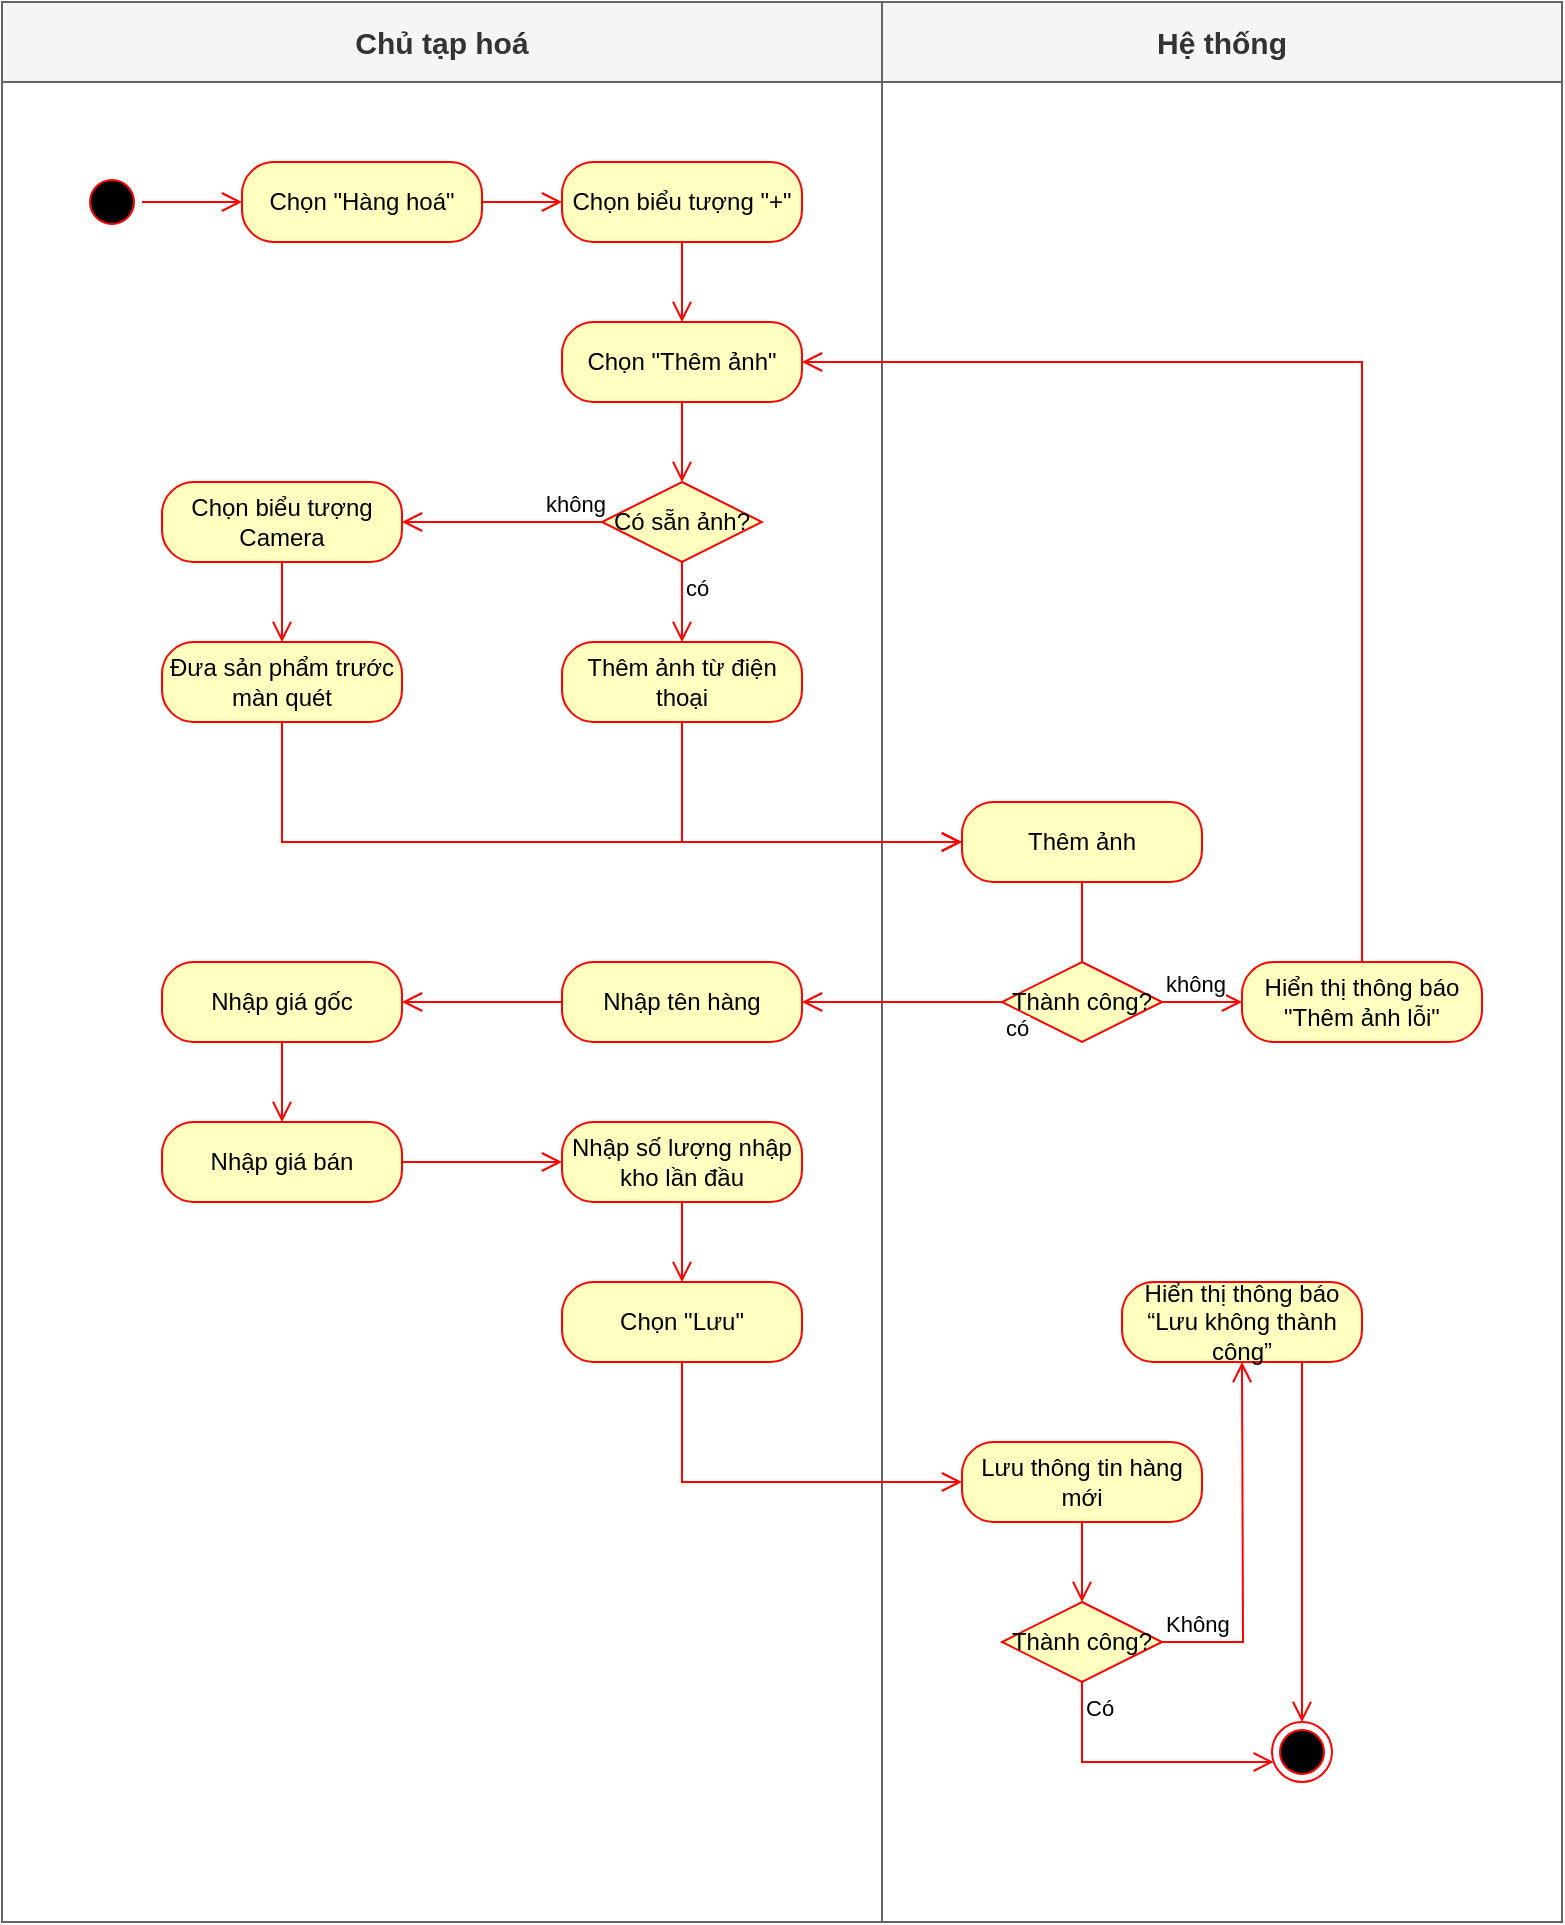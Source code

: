 <mxfile version="24.3.1" type="google" pages="3">
  <diagram name="5.1_Tạo hàng hoá" id="FQJhJs5820FKdRhFrEkv">
    <mxGraphModel grid="1" page="1" gridSize="10" guides="1" tooltips="1" connect="1" arrows="1" fold="1" pageScale="1" pageWidth="827" pageHeight="1169" math="0" shadow="0">
      <root>
        <mxCell id="0" />
        <mxCell id="1" parent="0" />
        <mxCell id="U3RdHTYtHSdmlRe2xicN-1" value="Chủ tạp hoá" style="swimlane;whiteSpace=wrap;html=1;fontSize=15;startSize=40;fillColor=#f5f5f5;fontColor=#333333;strokeColor=#666666;fontFamily=Helvetica;" vertex="1" parent="1">
          <mxGeometry x="40" y="40" width="440" height="960" as="geometry" />
        </mxCell>
        <mxCell id="U3RdHTYtHSdmlRe2xicN-2" value="Chọn &quot;Hàng hoá&quot;" style="rounded=1;whiteSpace=wrap;html=1;arcSize=40;fontColor=#000000;fillColor=#ffffc0;strokeColor=#ff0000;" vertex="1" parent="U3RdHTYtHSdmlRe2xicN-1">
          <mxGeometry x="120" y="80" width="120" height="40" as="geometry" />
        </mxCell>
        <mxCell id="U3RdHTYtHSdmlRe2xicN-3" value="" style="edgeStyle=orthogonalEdgeStyle;html=1;verticalAlign=bottom;endArrow=open;endSize=8;strokeColor=#ff0000;rounded=0;" edge="1" parent="U3RdHTYtHSdmlRe2xicN-1" source="U3RdHTYtHSdmlRe2xicN-2" target="U3RdHTYtHSdmlRe2xicN-4">
          <mxGeometry relative="1" as="geometry">
            <mxPoint x="180" y="160" as="targetPoint" />
          </mxGeometry>
        </mxCell>
        <mxCell id="U3RdHTYtHSdmlRe2xicN-4" value="Chọn biểu tượng &quot;+&quot;" style="rounded=1;whiteSpace=wrap;html=1;arcSize=40;fontColor=#000000;fillColor=#ffffc0;strokeColor=#ff0000;" vertex="1" parent="U3RdHTYtHSdmlRe2xicN-1">
          <mxGeometry x="280" y="80" width="120" height="40" as="geometry" />
        </mxCell>
        <mxCell id="U3RdHTYtHSdmlRe2xicN-5" value="" style="edgeStyle=orthogonalEdgeStyle;html=1;verticalAlign=bottom;endArrow=open;endSize=8;strokeColor=#ff0000;rounded=0;" edge="1" parent="U3RdHTYtHSdmlRe2xicN-1" source="U3RdHTYtHSdmlRe2xicN-4" target="U3RdHTYtHSdmlRe2xicN-8">
          <mxGeometry relative="1" as="geometry">
            <mxPoint x="220" y="260" as="targetPoint" />
          </mxGeometry>
        </mxCell>
        <mxCell id="U3RdHTYtHSdmlRe2xicN-6" value="" style="ellipse;html=1;shape=startState;fillColor=#000000;strokeColor=#ff0000;" vertex="1" parent="U3RdHTYtHSdmlRe2xicN-1">
          <mxGeometry x="40" y="85" width="30" height="30" as="geometry" />
        </mxCell>
        <mxCell id="U3RdHTYtHSdmlRe2xicN-7" value="" style="edgeStyle=orthogonalEdgeStyle;html=1;verticalAlign=bottom;endArrow=open;endSize=8;strokeColor=#ff0000;rounded=0;" edge="1" parent="U3RdHTYtHSdmlRe2xicN-1" source="U3RdHTYtHSdmlRe2xicN-6" target="U3RdHTYtHSdmlRe2xicN-2">
          <mxGeometry relative="1" as="geometry">
            <mxPoint x="45" y="180" as="targetPoint" />
          </mxGeometry>
        </mxCell>
        <mxCell id="U3RdHTYtHSdmlRe2xicN-8" value="Chọn &quot;Thêm ảnh&quot;" style="rounded=1;whiteSpace=wrap;html=1;arcSize=40;fontColor=#000000;fillColor=#ffffc0;strokeColor=#ff0000;" vertex="1" parent="U3RdHTYtHSdmlRe2xicN-1">
          <mxGeometry x="280" y="160" width="120" height="40" as="geometry" />
        </mxCell>
        <mxCell id="U3RdHTYtHSdmlRe2xicN-9" value="" style="edgeStyle=orthogonalEdgeStyle;html=1;verticalAlign=bottom;endArrow=open;endSize=8;strokeColor=#ff0000;rounded=0;" edge="1" parent="U3RdHTYtHSdmlRe2xicN-1" source="U3RdHTYtHSdmlRe2xicN-8" target="U3RdHTYtHSdmlRe2xicN-10">
          <mxGeometry relative="1" as="geometry">
            <mxPoint x="340" y="260" as="targetPoint" />
          </mxGeometry>
        </mxCell>
        <mxCell id="U3RdHTYtHSdmlRe2xicN-10" value="Có sẵn ảnh?" style="rhombus;whiteSpace=wrap;html=1;fontColor=#000000;fillColor=#ffffc0;strokeColor=#ff0000;" vertex="1" parent="U3RdHTYtHSdmlRe2xicN-1">
          <mxGeometry x="300" y="240" width="80" height="40" as="geometry" />
        </mxCell>
        <mxCell id="U3RdHTYtHSdmlRe2xicN-11" value="không" style="edgeStyle=orthogonalEdgeStyle;html=1;align=left;verticalAlign=bottom;endArrow=open;endSize=8;strokeColor=#ff0000;rounded=0;" edge="1" parent="U3RdHTYtHSdmlRe2xicN-1" source="U3RdHTYtHSdmlRe2xicN-10" target="U3RdHTYtHSdmlRe2xicN-14">
          <mxGeometry x="-0.4" relative="1" as="geometry">
            <mxPoint x="480" y="260" as="targetPoint" />
            <mxPoint as="offset" />
          </mxGeometry>
        </mxCell>
        <mxCell id="U3RdHTYtHSdmlRe2xicN-12" value="có" style="edgeStyle=orthogonalEdgeStyle;html=1;align=left;verticalAlign=top;endArrow=open;endSize=8;strokeColor=#ff0000;rounded=0;" edge="1" parent="U3RdHTYtHSdmlRe2xicN-1" source="U3RdHTYtHSdmlRe2xicN-10" target="U3RdHTYtHSdmlRe2xicN-13">
          <mxGeometry x="-1" relative="1" as="geometry">
            <mxPoint x="340" y="340" as="targetPoint" />
          </mxGeometry>
        </mxCell>
        <mxCell id="U3RdHTYtHSdmlRe2xicN-13" value="Thêm ảnh từ điện thoại" style="rounded=1;whiteSpace=wrap;html=1;arcSize=40;fontColor=#000000;fillColor=#ffffc0;strokeColor=#ff0000;" vertex="1" parent="U3RdHTYtHSdmlRe2xicN-1">
          <mxGeometry x="280" y="320" width="120" height="40" as="geometry" />
        </mxCell>
        <mxCell id="U3RdHTYtHSdmlRe2xicN-14" value="Chọn biểu tượng Camera" style="rounded=1;whiteSpace=wrap;html=1;arcSize=40;fontColor=#000000;fillColor=#ffffc0;strokeColor=#ff0000;" vertex="1" parent="U3RdHTYtHSdmlRe2xicN-1">
          <mxGeometry x="80" y="240" width="120" height="40" as="geometry" />
        </mxCell>
        <mxCell id="U3RdHTYtHSdmlRe2xicN-15" value="" style="edgeStyle=orthogonalEdgeStyle;html=1;verticalAlign=bottom;endArrow=open;endSize=8;strokeColor=#ff0000;rounded=0;" edge="1" parent="U3RdHTYtHSdmlRe2xicN-1" source="U3RdHTYtHSdmlRe2xicN-14" target="U3RdHTYtHSdmlRe2xicN-16">
          <mxGeometry relative="1" as="geometry">
            <mxPoint x="140" y="340" as="targetPoint" />
          </mxGeometry>
        </mxCell>
        <mxCell id="U3RdHTYtHSdmlRe2xicN-16" value="Đưa sản phẩm trước màn quét" style="rounded=1;whiteSpace=wrap;html=1;arcSize=40;fontColor=#000000;fillColor=#ffffc0;strokeColor=#ff0000;" vertex="1" parent="U3RdHTYtHSdmlRe2xicN-1">
          <mxGeometry x="80" y="320" width="120" height="40" as="geometry" />
        </mxCell>
        <mxCell id="U3RdHTYtHSdmlRe2xicN-17" value="Nhập tên hàng" style="rounded=1;whiteSpace=wrap;html=1;arcSize=40;fontColor=#000000;fillColor=#ffffc0;strokeColor=#ff0000;" vertex="1" parent="U3RdHTYtHSdmlRe2xicN-1">
          <mxGeometry x="280" y="480" width="120" height="40" as="geometry" />
        </mxCell>
        <mxCell id="U3RdHTYtHSdmlRe2xicN-18" value="" style="edgeStyle=orthogonalEdgeStyle;html=1;verticalAlign=bottom;endArrow=open;endSize=8;strokeColor=#ff0000;rounded=0;" edge="1" parent="U3RdHTYtHSdmlRe2xicN-1" source="U3RdHTYtHSdmlRe2xicN-17" target="U3RdHTYtHSdmlRe2xicN-19">
          <mxGeometry relative="1" as="geometry">
            <mxPoint x="340" y="580" as="targetPoint" />
          </mxGeometry>
        </mxCell>
        <mxCell id="U3RdHTYtHSdmlRe2xicN-19" value="Nhập giá gốc" style="rounded=1;whiteSpace=wrap;html=1;arcSize=40;fontColor=#000000;fillColor=#ffffc0;strokeColor=#ff0000;" vertex="1" parent="U3RdHTYtHSdmlRe2xicN-1">
          <mxGeometry x="80" y="480" width="120" height="40" as="geometry" />
        </mxCell>
        <mxCell id="U3RdHTYtHSdmlRe2xicN-20" value="" style="edgeStyle=orthogonalEdgeStyle;html=1;verticalAlign=bottom;endArrow=open;endSize=8;strokeColor=#ff0000;rounded=0;" edge="1" parent="U3RdHTYtHSdmlRe2xicN-1" source="U3RdHTYtHSdmlRe2xicN-19" target="U3RdHTYtHSdmlRe2xicN-21">
          <mxGeometry relative="1" as="geometry">
            <mxPoint x="140" y="580" as="targetPoint" />
          </mxGeometry>
        </mxCell>
        <mxCell id="U3RdHTYtHSdmlRe2xicN-21" value="Nhập giá bán" style="rounded=1;whiteSpace=wrap;html=1;arcSize=40;fontColor=#000000;fillColor=#ffffc0;strokeColor=#ff0000;" vertex="1" parent="U3RdHTYtHSdmlRe2xicN-1">
          <mxGeometry x="80" y="560" width="120" height="40" as="geometry" />
        </mxCell>
        <mxCell id="U3RdHTYtHSdmlRe2xicN-22" value="" style="edgeStyle=orthogonalEdgeStyle;html=1;verticalAlign=bottom;endArrow=open;endSize=8;strokeColor=#ff0000;rounded=0;" edge="1" parent="U3RdHTYtHSdmlRe2xicN-1" source="U3RdHTYtHSdmlRe2xicN-21" target="U3RdHTYtHSdmlRe2xicN-23">
          <mxGeometry relative="1" as="geometry">
            <mxPoint x="140" y="660" as="targetPoint" />
          </mxGeometry>
        </mxCell>
        <mxCell id="U3RdHTYtHSdmlRe2xicN-23" value="Nhập số lượng nhập kho lần đầu" style="rounded=1;whiteSpace=wrap;html=1;arcSize=40;fontColor=#000000;fillColor=#ffffc0;strokeColor=#ff0000;" vertex="1" parent="U3RdHTYtHSdmlRe2xicN-1">
          <mxGeometry x="280" y="560" width="120" height="40" as="geometry" />
        </mxCell>
        <mxCell id="U3RdHTYtHSdmlRe2xicN-24" value="" style="edgeStyle=orthogonalEdgeStyle;html=1;verticalAlign=bottom;endArrow=open;endSize=8;strokeColor=#ff0000;rounded=0;" edge="1" parent="U3RdHTYtHSdmlRe2xicN-1" source="U3RdHTYtHSdmlRe2xicN-23" target="U3RdHTYtHSdmlRe2xicN-25">
          <mxGeometry relative="1" as="geometry">
            <mxPoint x="340" y="660" as="targetPoint" />
          </mxGeometry>
        </mxCell>
        <mxCell id="U3RdHTYtHSdmlRe2xicN-25" value="Chọn &quot;Lưu&quot;" style="rounded=1;whiteSpace=wrap;html=1;arcSize=40;fontColor=#000000;fillColor=#ffffc0;strokeColor=#ff0000;" vertex="1" parent="U3RdHTYtHSdmlRe2xicN-1">
          <mxGeometry x="280" y="640" width="120" height="40" as="geometry" />
        </mxCell>
        <mxCell id="U3RdHTYtHSdmlRe2xicN-26" value="Hệ thống" style="swimlane;whiteSpace=wrap;html=1;fontSize=15;startSize=40;fillColor=#f5f5f5;fontColor=#333333;strokeColor=#666666;fontFamily=Helvetica;" vertex="1" parent="1">
          <mxGeometry x="480" y="40" width="340" height="960" as="geometry" />
        </mxCell>
        <mxCell id="U3RdHTYtHSdmlRe2xicN-27" value="Thêm ảnh" style="rounded=1;whiteSpace=wrap;html=1;arcSize=40;fontColor=#000000;fillColor=#ffffc0;strokeColor=#ff0000;" vertex="1" parent="U3RdHTYtHSdmlRe2xicN-26">
          <mxGeometry x="40" y="400" width="120" height="40" as="geometry" />
        </mxCell>
        <mxCell id="U3RdHTYtHSdmlRe2xicN-28" value="" style="edgeStyle=orthogonalEdgeStyle;html=1;verticalAlign=bottom;endArrow=open;endSize=8;strokeColor=#ff0000;rounded=0;" edge="1" parent="U3RdHTYtHSdmlRe2xicN-26" source="U3RdHTYtHSdmlRe2xicN-27">
          <mxGeometry relative="1" as="geometry">
            <mxPoint x="100" y="500" as="targetPoint" />
          </mxGeometry>
        </mxCell>
        <mxCell id="U3RdHTYtHSdmlRe2xicN-29" value="Thành công?" style="rhombus;whiteSpace=wrap;html=1;fontColor=#000000;fillColor=#ffffc0;strokeColor=#ff0000;" vertex="1" parent="U3RdHTYtHSdmlRe2xicN-26">
          <mxGeometry x="60" y="480" width="80" height="40" as="geometry" />
        </mxCell>
        <mxCell id="U3RdHTYtHSdmlRe2xicN-30" value="không" style="edgeStyle=orthogonalEdgeStyle;html=1;align=left;verticalAlign=bottom;endArrow=open;endSize=8;strokeColor=#ff0000;rounded=0;" edge="1" parent="U3RdHTYtHSdmlRe2xicN-26" source="U3RdHTYtHSdmlRe2xicN-29" target="U3RdHTYtHSdmlRe2xicN-31">
          <mxGeometry x="-1" relative="1" as="geometry">
            <mxPoint x="240" y="500" as="targetPoint" />
          </mxGeometry>
        </mxCell>
        <mxCell id="U3RdHTYtHSdmlRe2xicN-31" value="Hiển thị thông báo &quot;Thêm ảnh lỗi&quot;" style="rounded=1;whiteSpace=wrap;html=1;arcSize=40;fontColor=#000000;fillColor=#ffffc0;strokeColor=#ff0000;" vertex="1" parent="U3RdHTYtHSdmlRe2xicN-26">
          <mxGeometry x="180" y="480" width="120" height="40" as="geometry" />
        </mxCell>
        <mxCell id="U3RdHTYtHSdmlRe2xicN-32" value="&lt;span style=&quot;font-size: 12px;&quot; id=&quot;docs-internal-guid-639970af-7fff-cf01-b28d-d9577cb54e80&quot;&gt;&lt;span style=&quot;font-size: 12px; font-family: Arial, sans-serif; background-color: transparent; font-variant-numeric: normal; font-variant-east-asian: normal; font-variant-alternates: normal; font-variant-position: normal; vertical-align: baseline; white-space-collapse: preserve;&quot;&gt;Lưu thông tin hàng mới&lt;/span&gt;&lt;/span&gt;" style="rounded=1;whiteSpace=wrap;html=1;arcSize=40;fontColor=#000000;fillColor=#ffffc0;strokeColor=#ff0000;fontSize=12;" vertex="1" parent="U3RdHTYtHSdmlRe2xicN-26">
          <mxGeometry x="40" y="720" width="120" height="40" as="geometry" />
        </mxCell>
        <mxCell id="U3RdHTYtHSdmlRe2xicN-33" value="" style="edgeStyle=orthogonalEdgeStyle;html=1;verticalAlign=bottom;endArrow=open;endSize=8;strokeColor=#ff0000;rounded=0;" edge="1" parent="U3RdHTYtHSdmlRe2xicN-26" source="U3RdHTYtHSdmlRe2xicN-32">
          <mxGeometry relative="1" as="geometry">
            <mxPoint x="100" y="800" as="targetPoint" />
          </mxGeometry>
        </mxCell>
        <mxCell id="U3RdHTYtHSdmlRe2xicN-34" value="Thành công?" style="rhombus;whiteSpace=wrap;html=1;fontColor=#000000;fillColor=#ffffc0;strokeColor=#ff0000;" vertex="1" parent="U3RdHTYtHSdmlRe2xicN-26">
          <mxGeometry x="60" y="800" width="80" height="40" as="geometry" />
        </mxCell>
        <mxCell id="U3RdHTYtHSdmlRe2xicN-35" value="Không" style="edgeStyle=orthogonalEdgeStyle;html=1;align=left;verticalAlign=bottom;endArrow=open;endSize=8;strokeColor=#ff0000;rounded=0;" edge="1" parent="U3RdHTYtHSdmlRe2xicN-26" source="U3RdHTYtHSdmlRe2xicN-34">
          <mxGeometry x="-1" relative="1" as="geometry">
            <mxPoint x="180" y="680" as="targetPoint" />
          </mxGeometry>
        </mxCell>
        <mxCell id="U3RdHTYtHSdmlRe2xicN-36" value="Có" style="edgeStyle=orthogonalEdgeStyle;html=1;align=left;verticalAlign=top;endArrow=open;endSize=8;strokeColor=#ff0000;rounded=0;" edge="1" parent="U3RdHTYtHSdmlRe2xicN-26" source="U3RdHTYtHSdmlRe2xicN-34" target="U3RdHTYtHSdmlRe2xicN-39">
          <mxGeometry x="-1" relative="1" as="geometry">
            <mxPoint x="210" y="880" as="targetPoint" />
            <Array as="points">
              <mxPoint x="100" y="880" />
            </Array>
          </mxGeometry>
        </mxCell>
        <mxCell id="U3RdHTYtHSdmlRe2xicN-37" value="&lt;span style=&quot;font-size: 12px;&quot; id=&quot;docs-internal-guid-368e339d-7fff-3b42-c4de-e41b107b2b51&quot;&gt;&lt;span style=&quot;font-size: 12px; font-family: Arial, sans-serif; background-color: transparent; font-variant-numeric: normal; font-variant-east-asian: normal; font-variant-alternates: normal; font-variant-position: normal; vertical-align: baseline; white-space-collapse: preserve;&quot;&gt;Hiển thị thông báo “Lưu không thành công”&lt;/span&gt;&lt;/span&gt;" style="rounded=1;whiteSpace=wrap;html=1;arcSize=40;fontColor=#000000;fillColor=#ffffc0;strokeColor=#ff0000;fontSize=12;" vertex="1" parent="U3RdHTYtHSdmlRe2xicN-26">
          <mxGeometry x="120" y="640" width="120" height="40" as="geometry" />
        </mxCell>
        <mxCell id="U3RdHTYtHSdmlRe2xicN-38" value="" style="edgeStyle=orthogonalEdgeStyle;html=1;verticalAlign=bottom;endArrow=open;endSize=8;strokeColor=#ff0000;rounded=0;exitX=0.75;exitY=1;exitDx=0;exitDy=0;entryX=0.5;entryY=0;entryDx=0;entryDy=0;" edge="1" parent="U3RdHTYtHSdmlRe2xicN-26" source="U3RdHTYtHSdmlRe2xicN-37" target="U3RdHTYtHSdmlRe2xicN-39">
          <mxGeometry relative="1" as="geometry">
            <mxPoint x="190" y="740" as="targetPoint" />
          </mxGeometry>
        </mxCell>
        <mxCell id="U3RdHTYtHSdmlRe2xicN-39" value="" style="ellipse;html=1;shape=endState;fillColor=#000000;strokeColor=#ff0000;" vertex="1" parent="U3RdHTYtHSdmlRe2xicN-26">
          <mxGeometry x="195" y="860" width="30" height="30" as="geometry" />
        </mxCell>
        <mxCell id="U3RdHTYtHSdmlRe2xicN-40" value="" style="edgeStyle=orthogonalEdgeStyle;html=1;verticalAlign=bottom;endArrow=open;endSize=8;strokeColor=#ff0000;rounded=0;" edge="1" parent="1" source="U3RdHTYtHSdmlRe2xicN-16" target="U3RdHTYtHSdmlRe2xicN-27">
          <mxGeometry relative="1" as="geometry">
            <mxPoint x="180" y="460" as="targetPoint" />
            <Array as="points">
              <mxPoint x="180" y="460" />
            </Array>
          </mxGeometry>
        </mxCell>
        <mxCell id="U3RdHTYtHSdmlRe2xicN-41" value="" style="edgeStyle=orthogonalEdgeStyle;html=1;verticalAlign=bottom;endArrow=open;endSize=8;strokeColor=#ff0000;rounded=0;" edge="1" parent="1" source="U3RdHTYtHSdmlRe2xicN-13" target="U3RdHTYtHSdmlRe2xicN-27">
          <mxGeometry relative="1" as="geometry">
            <mxPoint x="380" y="460" as="targetPoint" />
            <Array as="points">
              <mxPoint x="380" y="460" />
            </Array>
          </mxGeometry>
        </mxCell>
        <mxCell id="U3RdHTYtHSdmlRe2xicN-42" value="" style="edgeStyle=orthogonalEdgeStyle;html=1;verticalAlign=bottom;endArrow=open;endSize=8;strokeColor=#ff0000;rounded=0;" edge="1" parent="1" source="U3RdHTYtHSdmlRe2xicN-31" target="U3RdHTYtHSdmlRe2xicN-8">
          <mxGeometry relative="1" as="geometry">
            <mxPoint x="720" y="620" as="targetPoint" />
            <Array as="points">
              <mxPoint x="720" y="220" />
            </Array>
          </mxGeometry>
        </mxCell>
        <mxCell id="U3RdHTYtHSdmlRe2xicN-43" value="có" style="edgeStyle=orthogonalEdgeStyle;html=1;align=left;verticalAlign=top;endArrow=open;endSize=8;strokeColor=#ff0000;rounded=0;" edge="1" parent="1" source="U3RdHTYtHSdmlRe2xicN-29" target="U3RdHTYtHSdmlRe2xicN-17">
          <mxGeometry x="-1" relative="1" as="geometry">
            <mxPoint x="580" y="620" as="targetPoint" />
          </mxGeometry>
        </mxCell>
        <mxCell id="U3RdHTYtHSdmlRe2xicN-44" value="" style="edgeStyle=orthogonalEdgeStyle;html=1;verticalAlign=bottom;endArrow=open;endSize=8;strokeColor=#ff0000;rounded=0;" edge="1" parent="1" source="U3RdHTYtHSdmlRe2xicN-25" target="U3RdHTYtHSdmlRe2xicN-32">
          <mxGeometry relative="1" as="geometry">
            <mxPoint x="380" y="780" as="targetPoint" />
            <Array as="points">
              <mxPoint x="380" y="780" />
            </Array>
          </mxGeometry>
        </mxCell>
      </root>
    </mxGraphModel>
  </diagram>
  <diagram id="LxXCpZyutmneAosILars" name="5.2_Cập nhật hàng hoá">
    <mxGraphModel grid="1" page="1" gridSize="10" guides="1" tooltips="1" connect="1" arrows="1" fold="1" pageScale="1" pageWidth="827" pageHeight="1169" math="0" shadow="0">
      <root>
        <mxCell id="0" />
        <mxCell id="1" parent="0" />
        <mxCell id="ehsDimhO5q3w4zYFiYHp-1" value="Chủ tạp hoá" style="swimlane;whiteSpace=wrap;html=1;fontSize=15;startSize=40;fillColor=#f5f5f5;fontColor=#333333;strokeColor=#666666;fontFamily=Helvetica;" vertex="1" parent="1">
          <mxGeometry x="40" width="440" height="1160" as="geometry" />
        </mxCell>
        <mxCell id="ehsDimhO5q3w4zYFiYHp-2" value="Chọn &quot;Hàng hoá&quot;" style="rounded=1;whiteSpace=wrap;html=1;arcSize=40;fontColor=#000000;fillColor=#ffffc0;strokeColor=#ff0000;" vertex="1" parent="ehsDimhO5q3w4zYFiYHp-1">
          <mxGeometry x="200" y="80" width="120" height="40" as="geometry" />
        </mxCell>
        <mxCell id="ehsDimhO5q3w4zYFiYHp-3" value="" style="ellipse;html=1;shape=startState;fillColor=#000000;strokeColor=#ff0000;" vertex="1" parent="ehsDimhO5q3w4zYFiYHp-1">
          <mxGeometry x="80" y="85" width="30" height="30" as="geometry" />
        </mxCell>
        <mxCell id="ehsDimhO5q3w4zYFiYHp-4" value="" style="edgeStyle=orthogonalEdgeStyle;html=1;verticalAlign=bottom;endArrow=open;endSize=8;strokeColor=#ff0000;rounded=0;" edge="1" parent="ehsDimhO5q3w4zYFiYHp-1" source="ehsDimhO5q3w4zYFiYHp-3" target="ehsDimhO5q3w4zYFiYHp-2">
          <mxGeometry relative="1" as="geometry">
            <mxPoint x="95" y="180" as="targetPoint" />
          </mxGeometry>
        </mxCell>
        <mxCell id="ehsDimhO5q3w4zYFiYHp-5" value="Sửa ảnh?" style="rhombus;whiteSpace=wrap;html=1;fontColor=#000000;fillColor=#ffffc0;strokeColor=#ff0000;" vertex="1" parent="ehsDimhO5q3w4zYFiYHp-1">
          <mxGeometry x="300" y="240" width="80" height="40" as="geometry" />
        </mxCell>
        <mxCell id="ehsDimhO5q3w4zYFiYHp-6" value="không" style="edgeStyle=orthogonalEdgeStyle;html=1;align=left;verticalAlign=bottom;endArrow=open;endSize=8;strokeColor=#ff0000;rounded=0;" edge="1" parent="ehsDimhO5q3w4zYFiYHp-1" source="ehsDimhO5q3w4zYFiYHp-5" target="ehsDimhO5q3w4zYFiYHp-22">
          <mxGeometry x="-0.935" relative="1" as="geometry">
            <mxPoint x="480" y="260" as="targetPoint" />
            <Array as="points">
              <mxPoint x="40" y="260" />
              <mxPoint x="40" y="700" />
            </Array>
            <mxPoint as="offset" />
          </mxGeometry>
        </mxCell>
        <mxCell id="ehsDimhO5q3w4zYFiYHp-7" value="có" style="edgeStyle=orthogonalEdgeStyle;html=1;align=left;verticalAlign=top;endArrow=open;endSize=8;strokeColor=#ff0000;rounded=0;" edge="1" parent="ehsDimhO5q3w4zYFiYHp-1" source="ehsDimhO5q3w4zYFiYHp-5" target="ehsDimhO5q3w4zYFiYHp-8">
          <mxGeometry x="-1" relative="1" as="geometry">
            <mxPoint x="340" y="340" as="targetPoint" />
          </mxGeometry>
        </mxCell>
        <mxCell id="ehsDimhO5q3w4zYFiYHp-8" value="Chọn &quot;Thêm ảnh&quot;" style="rounded=1;whiteSpace=wrap;html=1;arcSize=40;fontColor=#000000;fillColor=#ffffc0;strokeColor=#ff0000;" vertex="1" parent="ehsDimhO5q3w4zYFiYHp-1">
          <mxGeometry x="280" y="320" width="120" height="40" as="geometry" />
        </mxCell>
        <mxCell id="ehsDimhO5q3w4zYFiYHp-9" value="" style="edgeStyle=orthogonalEdgeStyle;html=1;verticalAlign=bottom;endArrow=open;endSize=8;strokeColor=#ff0000;rounded=0;" edge="1" parent="ehsDimhO5q3w4zYFiYHp-1" source="ehsDimhO5q3w4zYFiYHp-8" target="ehsDimhO5q3w4zYFiYHp-10">
          <mxGeometry relative="1" as="geometry">
            <mxPoint x="340" y="420" as="targetPoint" />
          </mxGeometry>
        </mxCell>
        <mxCell id="ehsDimhO5q3w4zYFiYHp-10" value="Có sẵn ảnh?" style="rhombus;whiteSpace=wrap;html=1;fontColor=#000000;fillColor=#ffffc0;strokeColor=#ff0000;" vertex="1" parent="ehsDimhO5q3w4zYFiYHp-1">
          <mxGeometry x="300" y="400" width="80" height="40" as="geometry" />
        </mxCell>
        <mxCell id="ehsDimhO5q3w4zYFiYHp-11" value="không" style="edgeStyle=orthogonalEdgeStyle;html=1;align=left;verticalAlign=bottom;endArrow=open;endSize=8;strokeColor=#ff0000;rounded=0;" edge="1" parent="ehsDimhO5q3w4zYFiYHp-1" source="ehsDimhO5q3w4zYFiYHp-10" target="ehsDimhO5q3w4zYFiYHp-14">
          <mxGeometry x="-0.4" relative="1" as="geometry">
            <mxPoint x="480" y="420" as="targetPoint" />
            <mxPoint as="offset" />
          </mxGeometry>
        </mxCell>
        <mxCell id="ehsDimhO5q3w4zYFiYHp-12" value="có" style="edgeStyle=orthogonalEdgeStyle;html=1;align=left;verticalAlign=top;endArrow=open;endSize=8;strokeColor=#ff0000;rounded=0;" edge="1" parent="ehsDimhO5q3w4zYFiYHp-1" source="ehsDimhO5q3w4zYFiYHp-10" target="ehsDimhO5q3w4zYFiYHp-13">
          <mxGeometry x="-1" relative="1" as="geometry">
            <mxPoint x="340" y="500" as="targetPoint" />
          </mxGeometry>
        </mxCell>
        <mxCell id="ehsDimhO5q3w4zYFiYHp-13" value="Thêm ảnh từ điện thoại" style="rounded=1;whiteSpace=wrap;html=1;arcSize=40;fontColor=#000000;fillColor=#ffffc0;strokeColor=#ff0000;" vertex="1" parent="ehsDimhO5q3w4zYFiYHp-1">
          <mxGeometry x="280" y="480" width="120" height="40" as="geometry" />
        </mxCell>
        <mxCell id="ehsDimhO5q3w4zYFiYHp-14" value="Chọn biểu tượng Camera" style="rounded=1;whiteSpace=wrap;html=1;arcSize=40;fontColor=#000000;fillColor=#ffffc0;strokeColor=#ff0000;" vertex="1" parent="ehsDimhO5q3w4zYFiYHp-1">
          <mxGeometry x="80" y="400" width="120" height="40" as="geometry" />
        </mxCell>
        <mxCell id="ehsDimhO5q3w4zYFiYHp-15" value="" style="edgeStyle=orthogonalEdgeStyle;html=1;verticalAlign=bottom;endArrow=open;endSize=8;strokeColor=#ff0000;rounded=0;" edge="1" parent="ehsDimhO5q3w4zYFiYHp-1" source="ehsDimhO5q3w4zYFiYHp-14" target="ehsDimhO5q3w4zYFiYHp-16">
          <mxGeometry relative="1" as="geometry">
            <mxPoint x="140" y="500" as="targetPoint" />
          </mxGeometry>
        </mxCell>
        <mxCell id="ehsDimhO5q3w4zYFiYHp-16" value="Đưa sản phẩm trước màn quét" style="rounded=1;whiteSpace=wrap;html=1;arcSize=40;fontColor=#000000;fillColor=#ffffc0;strokeColor=#ff0000;" vertex="1" parent="ehsDimhO5q3w4zYFiYHp-1">
          <mxGeometry x="80" y="480" width="120" height="40" as="geometry" />
        </mxCell>
        <mxCell id="ehsDimhO5q3w4zYFiYHp-17" value="Thêm ảnh" style="rounded=1;whiteSpace=wrap;html=1;arcSize=40;fontColor=#000000;fillColor=#ffffc0;strokeColor=#ff0000;" vertex="1" parent="ehsDimhO5q3w4zYFiYHp-1">
          <mxGeometry x="480" y="560" width="120" height="40" as="geometry" />
        </mxCell>
        <mxCell id="ehsDimhO5q3w4zYFiYHp-18" value="" style="edgeStyle=orthogonalEdgeStyle;html=1;verticalAlign=bottom;endArrow=open;endSize=8;strokeColor=#ff0000;rounded=0;" edge="1" parent="ehsDimhO5q3w4zYFiYHp-1" source="ehsDimhO5q3w4zYFiYHp-16" target="ehsDimhO5q3w4zYFiYHp-17">
          <mxGeometry relative="1" as="geometry">
            <mxPoint x="140" y="580" as="targetPoint" />
            <Array as="points">
              <mxPoint x="140" y="580" />
            </Array>
          </mxGeometry>
        </mxCell>
        <mxCell id="ehsDimhO5q3w4zYFiYHp-19" value="" style="edgeStyle=orthogonalEdgeStyle;html=1;verticalAlign=bottom;endArrow=open;endSize=8;strokeColor=#ff0000;rounded=0;" edge="1" parent="ehsDimhO5q3w4zYFiYHp-1" source="ehsDimhO5q3w4zYFiYHp-13" target="ehsDimhO5q3w4zYFiYHp-17">
          <mxGeometry relative="1" as="geometry">
            <mxPoint x="340" y="580" as="targetPoint" />
            <Array as="points">
              <mxPoint x="340" y="580" />
            </Array>
          </mxGeometry>
        </mxCell>
        <mxCell id="ehsDimhO5q3w4zYFiYHp-20" value="Chạm vào hàng hoá cần sửa" style="rounded=1;whiteSpace=wrap;html=1;arcSize=40;fontColor=#000000;fillColor=#ffffc0;strokeColor=#ff0000;" vertex="1" parent="ehsDimhO5q3w4zYFiYHp-1">
          <mxGeometry x="280" y="160" width="120" height="40" as="geometry" />
        </mxCell>
        <mxCell id="ehsDimhO5q3w4zYFiYHp-21" value="" style="edgeStyle=orthogonalEdgeStyle;html=1;verticalAlign=bottom;endArrow=open;endSize=8;strokeColor=#ff0000;rounded=0;" edge="1" parent="ehsDimhO5q3w4zYFiYHp-1" source="ehsDimhO5q3w4zYFiYHp-20" target="ehsDimhO5q3w4zYFiYHp-5">
          <mxGeometry relative="1" as="geometry">
            <mxPoint x="350" y="270" as="targetPoint" />
          </mxGeometry>
        </mxCell>
        <mxCell id="ehsDimhO5q3w4zYFiYHp-22" value="Sửa tên hàng?" style="rhombus;whiteSpace=wrap;html=1;fontColor=#000000;fillColor=#ffffc0;strokeColor=#ff0000;" vertex="1" parent="ehsDimhO5q3w4zYFiYHp-1">
          <mxGeometry x="260" y="680" width="80" height="40" as="geometry" />
        </mxCell>
        <mxCell id="ehsDimhO5q3w4zYFiYHp-23" value="không" style="edgeStyle=orthogonalEdgeStyle;html=1;align=left;verticalAlign=bottom;endArrow=open;endSize=8;strokeColor=#ff0000;rounded=0;" edge="1" parent="ehsDimhO5q3w4zYFiYHp-1" source="ehsDimhO5q3w4zYFiYHp-22" target="ehsDimhO5q3w4zYFiYHp-27">
          <mxGeometry x="-1" relative="1" as="geometry">
            <mxPoint x="420" y="700" as="targetPoint" />
            <Array as="points">
              <mxPoint x="380" y="700" />
              <mxPoint x="380" y="860" />
            </Array>
          </mxGeometry>
        </mxCell>
        <mxCell id="ehsDimhO5q3w4zYFiYHp-24" value="có" style="edgeStyle=orthogonalEdgeStyle;html=1;align=left;verticalAlign=top;endArrow=open;endSize=8;strokeColor=#ff0000;rounded=0;" edge="1" parent="ehsDimhO5q3w4zYFiYHp-1" source="ehsDimhO5q3w4zYFiYHp-22" target="ehsDimhO5q3w4zYFiYHp-25">
          <mxGeometry x="-1" relative="1" as="geometry">
            <mxPoint x="300" y="780" as="targetPoint" />
          </mxGeometry>
        </mxCell>
        <mxCell id="ehsDimhO5q3w4zYFiYHp-25" value="Nhập tên hàng" style="rounded=1;whiteSpace=wrap;html=1;arcSize=40;fontColor=#000000;fillColor=#ffffc0;strokeColor=#ff0000;" vertex="1" parent="ehsDimhO5q3w4zYFiYHp-1">
          <mxGeometry x="240" y="760" width="120" height="40" as="geometry" />
        </mxCell>
        <mxCell id="ehsDimhO5q3w4zYFiYHp-26" value="" style="edgeStyle=orthogonalEdgeStyle;html=1;verticalAlign=bottom;endArrow=open;endSize=8;strokeColor=#ff0000;rounded=0;" edge="1" parent="ehsDimhO5q3w4zYFiYHp-1" source="ehsDimhO5q3w4zYFiYHp-25" target="ehsDimhO5q3w4zYFiYHp-27">
          <mxGeometry relative="1" as="geometry">
            <mxPoint x="260" y="860" as="targetPoint" />
          </mxGeometry>
        </mxCell>
        <mxCell id="ehsDimhO5q3w4zYFiYHp-27" value="Sửa giá gốc?" style="rhombus;whiteSpace=wrap;html=1;fontColor=#000000;fillColor=#ffffc0;strokeColor=#ff0000;" vertex="1" parent="ehsDimhO5q3w4zYFiYHp-1">
          <mxGeometry x="260" y="840" width="80" height="40" as="geometry" />
        </mxCell>
        <mxCell id="ehsDimhO5q3w4zYFiYHp-28" value="không" style="edgeStyle=orthogonalEdgeStyle;html=1;align=left;verticalAlign=bottom;endArrow=open;endSize=8;strokeColor=#ff0000;rounded=0;" edge="1" parent="ehsDimhO5q3w4zYFiYHp-1" source="ehsDimhO5q3w4zYFiYHp-27" target="ehsDimhO5q3w4zYFiYHp-30">
          <mxGeometry x="-0.25" relative="1" as="geometry">
            <mxPoint x="440" y="860" as="targetPoint" />
            <mxPoint as="offset" />
          </mxGeometry>
        </mxCell>
        <mxCell id="ehsDimhO5q3w4zYFiYHp-29" value="có" style="edgeStyle=orthogonalEdgeStyle;html=1;align=left;verticalAlign=top;endArrow=open;endSize=8;strokeColor=#ff0000;rounded=0;" edge="1" parent="ehsDimhO5q3w4zYFiYHp-1" source="ehsDimhO5q3w4zYFiYHp-27" target="ehsDimhO5q3w4zYFiYHp-33">
          <mxGeometry x="-1" relative="1" as="geometry">
            <mxPoint x="300" y="940" as="targetPoint" />
          </mxGeometry>
        </mxCell>
        <mxCell id="ehsDimhO5q3w4zYFiYHp-30" value="Sửa giá bán?" style="rhombus;whiteSpace=wrap;html=1;fontColor=#000000;fillColor=#ffffc0;strokeColor=#ff0000;" vertex="1" parent="ehsDimhO5q3w4zYFiYHp-1">
          <mxGeometry x="100" y="840" width="80" height="40" as="geometry" />
        </mxCell>
        <mxCell id="ehsDimhO5q3w4zYFiYHp-31" value="không" style="edgeStyle=orthogonalEdgeStyle;html=1;align=left;verticalAlign=bottom;endArrow=open;endSize=8;strokeColor=#ff0000;rounded=0;" edge="1" parent="ehsDimhO5q3w4zYFiYHp-1" source="ehsDimhO5q3w4zYFiYHp-30" target="ehsDimhO5q3w4zYFiYHp-36">
          <mxGeometry x="-0.636" relative="1" as="geometry">
            <mxPoint x="280" y="860" as="targetPoint" />
            <Array as="points">
              <mxPoint x="60" y="860" />
              <mxPoint x="60" y="1020" />
            </Array>
            <mxPoint as="offset" />
          </mxGeometry>
        </mxCell>
        <mxCell id="ehsDimhO5q3w4zYFiYHp-32" value="có" style="edgeStyle=orthogonalEdgeStyle;html=1;align=left;verticalAlign=top;endArrow=open;endSize=8;strokeColor=#ff0000;rounded=0;" edge="1" parent="ehsDimhO5q3w4zYFiYHp-1" source="ehsDimhO5q3w4zYFiYHp-30" target="ehsDimhO5q3w4zYFiYHp-34">
          <mxGeometry x="-1" relative="1" as="geometry">
            <mxPoint x="140" y="940" as="targetPoint" />
          </mxGeometry>
        </mxCell>
        <mxCell id="ehsDimhO5q3w4zYFiYHp-33" value="Nhập giá gốc" style="rounded=1;whiteSpace=wrap;html=1;arcSize=40;fontColor=#000000;fillColor=#ffffc0;strokeColor=#ff0000;" vertex="1" parent="ehsDimhO5q3w4zYFiYHp-1">
          <mxGeometry x="240" y="920" width="120" height="40" as="geometry" />
        </mxCell>
        <mxCell id="ehsDimhO5q3w4zYFiYHp-34" value="Nhập giá bán" style="rounded=1;whiteSpace=wrap;html=1;arcSize=40;fontColor=#000000;fillColor=#ffffc0;strokeColor=#ff0000;" vertex="1" parent="ehsDimhO5q3w4zYFiYHp-1">
          <mxGeometry x="80" y="920" width="120" height="40" as="geometry" />
        </mxCell>
        <mxCell id="ehsDimhO5q3w4zYFiYHp-35" value="" style="edgeStyle=orthogonalEdgeStyle;html=1;verticalAlign=bottom;endArrow=open;endSize=8;strokeColor=#ff0000;rounded=0;" edge="1" parent="ehsDimhO5q3w4zYFiYHp-1" source="ehsDimhO5q3w4zYFiYHp-34" target="ehsDimhO5q3w4zYFiYHp-36">
          <mxGeometry relative="1" as="geometry">
            <mxPoint x="140" y="1020" as="targetPoint" />
          </mxGeometry>
        </mxCell>
        <mxCell id="ehsDimhO5q3w4zYFiYHp-36" value="Sửa số lượng nhập kho ban đầu" style="rhombus;whiteSpace=wrap;html=1;fontColor=#000000;fillColor=#ffffc0;strokeColor=#ff0000;" vertex="1" parent="ehsDimhO5q3w4zYFiYHp-1">
          <mxGeometry x="80" y="1000" width="120" height="40" as="geometry" />
        </mxCell>
        <mxCell id="ehsDimhO5q3w4zYFiYHp-37" value="không" style="edgeStyle=orthogonalEdgeStyle;html=1;align=left;verticalAlign=bottom;endArrow=open;endSize=8;strokeColor=#ff0000;rounded=0;" edge="1" parent="ehsDimhO5q3w4zYFiYHp-1" source="ehsDimhO5q3w4zYFiYHp-36" target="ehsDimhO5q3w4zYFiYHp-40">
          <mxGeometry x="-1" relative="1" as="geometry">
            <mxPoint x="280" y="1020" as="targetPoint" />
          </mxGeometry>
        </mxCell>
        <mxCell id="ehsDimhO5q3w4zYFiYHp-38" value="có" style="edgeStyle=orthogonalEdgeStyle;html=1;align=left;verticalAlign=top;endArrow=open;endSize=8;strokeColor=#ff0000;rounded=0;" edge="1" parent="ehsDimhO5q3w4zYFiYHp-1" source="ehsDimhO5q3w4zYFiYHp-36" target="ehsDimhO5q3w4zYFiYHp-39">
          <mxGeometry x="-1" relative="1" as="geometry">
            <mxPoint x="140" y="1100" as="targetPoint" />
          </mxGeometry>
        </mxCell>
        <mxCell id="ehsDimhO5q3w4zYFiYHp-39" value="Nhập số lượng nhập kho lần đầu" style="rounded=1;whiteSpace=wrap;html=1;arcSize=40;fontColor=#000000;fillColor=#ffffc0;strokeColor=#ff0000;" vertex="1" parent="ehsDimhO5q3w4zYFiYHp-1">
          <mxGeometry x="80" y="1080" width="120" height="40" as="geometry" />
        </mxCell>
        <mxCell id="ehsDimhO5q3w4zYFiYHp-40" value="Chọn &quot;Lưu&quot;" style="rounded=1;whiteSpace=wrap;html=1;arcSize=40;fontColor=#000000;fillColor=#ffffc0;strokeColor=#ff0000;" vertex="1" parent="ehsDimhO5q3w4zYFiYHp-1">
          <mxGeometry x="280" y="1080" width="120" height="40" as="geometry" />
        </mxCell>
        <mxCell id="ehsDimhO5q3w4zYFiYHp-41" value="" style="edgeStyle=orthogonalEdgeStyle;html=1;verticalAlign=bottom;endArrow=open;endSize=8;strokeColor=#ff0000;rounded=0;" edge="1" parent="ehsDimhO5q3w4zYFiYHp-1" source="ehsDimhO5q3w4zYFiYHp-39" target="ehsDimhO5q3w4zYFiYHp-40">
          <mxGeometry relative="1" as="geometry">
            <mxPoint x="150" y="1010" as="targetPoint" />
            <mxPoint x="150" y="970" as="sourcePoint" />
          </mxGeometry>
        </mxCell>
        <mxCell id="ehsDimhO5q3w4zYFiYHp-42" value="" style="edgeStyle=orthogonalEdgeStyle;html=1;verticalAlign=bottom;endArrow=open;endSize=8;strokeColor=#ff0000;rounded=0;" edge="1" parent="ehsDimhO5q3w4zYFiYHp-1" source="ehsDimhO5q3w4zYFiYHp-33" target="ehsDimhO5q3w4zYFiYHp-30">
          <mxGeometry relative="1" as="geometry">
            <mxPoint x="310" y="850" as="targetPoint" />
            <mxPoint x="310" y="810" as="sourcePoint" />
            <Array as="points">
              <mxPoint x="260" y="870" />
            </Array>
          </mxGeometry>
        </mxCell>
        <mxCell id="ehsDimhO5q3w4zYFiYHp-43" value="Hệ thống" style="swimlane;whiteSpace=wrap;html=1;fontSize=15;startSize=40;fillColor=#f5f5f5;fontColor=#333333;strokeColor=#666666;fontFamily=Helvetica;" vertex="1" parent="1">
          <mxGeometry x="480" width="320" height="1160" as="geometry" />
        </mxCell>
        <mxCell id="ehsDimhO5q3w4zYFiYHp-44" value="Hiển thị danh sách hàng hoá" style="rounded=1;whiteSpace=wrap;html=1;arcSize=40;fontColor=#000000;fillColor=#ffffc0;strokeColor=#ff0000;" vertex="1" parent="ehsDimhO5q3w4zYFiYHp-43">
          <mxGeometry x="40" y="80" width="120" height="40" as="geometry" />
        </mxCell>
        <mxCell id="ehsDimhO5q3w4zYFiYHp-45" value="Thành công?" style="rhombus;whiteSpace=wrap;html=1;fontColor=#000000;fillColor=#ffffc0;strokeColor=#ff0000;" vertex="1" parent="ehsDimhO5q3w4zYFiYHp-43">
          <mxGeometry x="60" y="640" width="80" height="40" as="geometry" />
        </mxCell>
        <mxCell id="ehsDimhO5q3w4zYFiYHp-46" value="không" style="edgeStyle=orthogonalEdgeStyle;html=1;align=left;verticalAlign=bottom;endArrow=open;endSize=8;strokeColor=#ff0000;rounded=0;" edge="1" parent="ehsDimhO5q3w4zYFiYHp-43" source="ehsDimhO5q3w4zYFiYHp-45" target="ehsDimhO5q3w4zYFiYHp-47">
          <mxGeometry x="-1" relative="1" as="geometry">
            <mxPoint x="240" y="660" as="targetPoint" />
          </mxGeometry>
        </mxCell>
        <mxCell id="ehsDimhO5q3w4zYFiYHp-47" value="Hiển thị thông báo &quot;Thêm ảnh lỗi&quot;" style="rounded=1;whiteSpace=wrap;html=1;arcSize=40;fontColor=#000000;fillColor=#ffffc0;strokeColor=#ff0000;" vertex="1" parent="ehsDimhO5q3w4zYFiYHp-43">
          <mxGeometry x="180" y="640" width="120" height="40" as="geometry" />
        </mxCell>
        <mxCell id="ehsDimhO5q3w4zYFiYHp-48" value="" style="ellipse;html=1;shape=endState;fillColor=#000000;strokeColor=#ff0000;" vertex="1" parent="ehsDimhO5q3w4zYFiYHp-43">
          <mxGeometry x="225" y="500" width="30" height="30" as="geometry" />
        </mxCell>
        <mxCell id="ehsDimhO5q3w4zYFiYHp-49" value="" style="edgeStyle=orthogonalEdgeStyle;html=1;verticalAlign=bottom;endArrow=open;endSize=8;strokeColor=#ff0000;rounded=0;" edge="1" parent="ehsDimhO5q3w4zYFiYHp-43" source="ehsDimhO5q3w4zYFiYHp-47" target="ehsDimhO5q3w4zYFiYHp-48">
          <mxGeometry relative="1" as="geometry">
            <mxPoint x="150" y="490" as="targetPoint" />
            <mxPoint x="150" y="450" as="sourcePoint" />
          </mxGeometry>
        </mxCell>
        <mxCell id="ehsDimhO5q3w4zYFiYHp-50" value="&lt;span style=&quot;font-size: 12px;&quot; id=&quot;docs-internal-guid-639970af-7fff-cf01-b28d-d9577cb54e80&quot;&gt;&lt;span style=&quot;font-size: 12px; font-family: Arial, sans-serif; background-color: transparent; font-variant-numeric: normal; font-variant-east-asian: normal; font-variant-alternates: normal; font-variant-position: normal; vertical-align: baseline; white-space-collapse: preserve;&quot;&gt;Lưu thông tin hàng mới&lt;/span&gt;&lt;/span&gt;" style="rounded=1;whiteSpace=wrap;html=1;arcSize=40;fontColor=#000000;fillColor=#ffffc0;strokeColor=#ff0000;fontSize=12;" vertex="1" parent="ehsDimhO5q3w4zYFiYHp-43">
          <mxGeometry x="40" y="920" width="120" height="40" as="geometry" />
        </mxCell>
        <mxCell id="ehsDimhO5q3w4zYFiYHp-51" value="" style="edgeStyle=orthogonalEdgeStyle;html=1;verticalAlign=bottom;endArrow=open;endSize=8;strokeColor=#ff0000;rounded=0;" edge="1" parent="ehsDimhO5q3w4zYFiYHp-43" source="ehsDimhO5q3w4zYFiYHp-50">
          <mxGeometry relative="1" as="geometry">
            <mxPoint x="100" y="1000" as="targetPoint" />
          </mxGeometry>
        </mxCell>
        <mxCell id="ehsDimhO5q3w4zYFiYHp-52" value="Thành công?" style="rhombus;whiteSpace=wrap;html=1;fontColor=#000000;fillColor=#ffffc0;strokeColor=#ff0000;" vertex="1" parent="ehsDimhO5q3w4zYFiYHp-43">
          <mxGeometry x="60" y="1000" width="80" height="40" as="geometry" />
        </mxCell>
        <mxCell id="ehsDimhO5q3w4zYFiYHp-53" value="Không" style="edgeStyle=orthogonalEdgeStyle;html=1;align=left;verticalAlign=bottom;endArrow=open;endSize=8;strokeColor=#ff0000;rounded=0;" edge="1" parent="ehsDimhO5q3w4zYFiYHp-43" source="ehsDimhO5q3w4zYFiYHp-52">
          <mxGeometry x="-1" relative="1" as="geometry">
            <mxPoint x="180" y="880" as="targetPoint" />
          </mxGeometry>
        </mxCell>
        <mxCell id="ehsDimhO5q3w4zYFiYHp-54" value="Có" style="edgeStyle=orthogonalEdgeStyle;html=1;align=left;verticalAlign=top;endArrow=open;endSize=8;strokeColor=#ff0000;rounded=0;" edge="1" parent="ehsDimhO5q3w4zYFiYHp-43" source="ehsDimhO5q3w4zYFiYHp-52" target="ehsDimhO5q3w4zYFiYHp-57">
          <mxGeometry x="-1" relative="1" as="geometry">
            <mxPoint x="210" y="1080" as="targetPoint" />
            <Array as="points">
              <mxPoint x="100" y="1080" />
            </Array>
          </mxGeometry>
        </mxCell>
        <mxCell id="ehsDimhO5q3w4zYFiYHp-55" value="&lt;span style=&quot;font-size: 12px;&quot; id=&quot;docs-internal-guid-368e339d-7fff-3b42-c4de-e41b107b2b51&quot;&gt;&lt;span style=&quot;font-size: 12px; font-family: Arial, sans-serif; background-color: transparent; font-variant-numeric: normal; font-variant-east-asian: normal; font-variant-alternates: normal; font-variant-position: normal; vertical-align: baseline; white-space-collapse: preserve;&quot;&gt;Hiển thị thông báo “Lưu không thành công”&lt;/span&gt;&lt;/span&gt;" style="rounded=1;whiteSpace=wrap;html=1;arcSize=40;fontColor=#000000;fillColor=#ffffc0;strokeColor=#ff0000;fontSize=12;" vertex="1" parent="ehsDimhO5q3w4zYFiYHp-43">
          <mxGeometry x="120" y="840" width="120" height="40" as="geometry" />
        </mxCell>
        <mxCell id="ehsDimhO5q3w4zYFiYHp-56" value="" style="edgeStyle=orthogonalEdgeStyle;html=1;verticalAlign=bottom;endArrow=open;endSize=8;strokeColor=#ff0000;rounded=0;exitX=0.75;exitY=1;exitDx=0;exitDy=0;entryX=0.5;entryY=0;entryDx=0;entryDy=0;" edge="1" parent="ehsDimhO5q3w4zYFiYHp-43" source="ehsDimhO5q3w4zYFiYHp-55" target="ehsDimhO5q3w4zYFiYHp-57">
          <mxGeometry relative="1" as="geometry">
            <mxPoint x="190" y="940" as="targetPoint" />
          </mxGeometry>
        </mxCell>
        <mxCell id="ehsDimhO5q3w4zYFiYHp-57" value="" style="ellipse;html=1;shape=endState;fillColor=#000000;strokeColor=#ff0000;" vertex="1" parent="ehsDimhO5q3w4zYFiYHp-43">
          <mxGeometry x="195" y="1060" width="30" height="30" as="geometry" />
        </mxCell>
        <mxCell id="ehsDimhO5q3w4zYFiYHp-58" value="" style="edgeStyle=orthogonalEdgeStyle;html=1;verticalAlign=bottom;endArrow=open;endSize=8;strokeColor=#ff0000;rounded=0;" edge="1" parent="1" source="ehsDimhO5q3w4zYFiYHp-2" target="ehsDimhO5q3w4zYFiYHp-44">
          <mxGeometry relative="1" as="geometry">
            <mxPoint x="260" y="180" as="targetPoint" />
          </mxGeometry>
        </mxCell>
        <mxCell id="ehsDimhO5q3w4zYFiYHp-59" value="" style="edgeStyle=orthogonalEdgeStyle;html=1;verticalAlign=bottom;endArrow=open;endSize=8;strokeColor=#ff0000;rounded=0;" edge="1" parent="1" source="ehsDimhO5q3w4zYFiYHp-44" target="ehsDimhO5q3w4zYFiYHp-20">
          <mxGeometry relative="1" as="geometry">
            <mxPoint x="580" y="180" as="targetPoint" />
            <Array as="points">
              <mxPoint x="580" y="180" />
            </Array>
          </mxGeometry>
        </mxCell>
        <mxCell id="ehsDimhO5q3w4zYFiYHp-60" value="" style="edgeStyle=orthogonalEdgeStyle;html=1;verticalAlign=bottom;endArrow=open;endSize=8;strokeColor=#ff0000;rounded=0;" edge="1" parent="1" source="ehsDimhO5q3w4zYFiYHp-17" target="ehsDimhO5q3w4zYFiYHp-45">
          <mxGeometry relative="1" as="geometry">
            <mxPoint x="550" y="535" as="targetPoint" />
            <mxPoint x="550" y="495" as="sourcePoint" />
          </mxGeometry>
        </mxCell>
        <mxCell id="ehsDimhO5q3w4zYFiYHp-61" value="có" style="edgeStyle=orthogonalEdgeStyle;html=1;align=left;verticalAlign=top;endArrow=open;endSize=8;strokeColor=#ff0000;rounded=0;" edge="1" parent="1" source="ehsDimhO5q3w4zYFiYHp-45" target="ehsDimhO5q3w4zYFiYHp-22">
          <mxGeometry x="-0.846" y="-20" relative="1" as="geometry">
            <mxPoint x="579.78" y="740" as="targetPoint" />
            <mxPoint x="579.78" y="700" as="sourcePoint" />
            <Array as="points">
              <mxPoint x="340" y="660" />
            </Array>
            <mxPoint as="offset" />
          </mxGeometry>
        </mxCell>
        <mxCell id="ehsDimhO5q3w4zYFiYHp-62" value="" style="edgeStyle=orthogonalEdgeStyle;html=1;verticalAlign=bottom;endArrow=open;endSize=8;strokeColor=#ff0000;rounded=0;" edge="1" parent="1" source="ehsDimhO5q3w4zYFiYHp-40" target="ehsDimhO5q3w4zYFiYHp-50">
          <mxGeometry relative="1" as="geometry">
            <mxPoint x="380" y="1280" as="targetPoint" />
            <Array as="points">
              <mxPoint x="420" y="940" />
            </Array>
          </mxGeometry>
        </mxCell>
      </root>
    </mxGraphModel>
  </diagram>
  <diagram id="cvOPWQIX3cdFrJAKqGmM" name="5.3_Xoá hàng hoá">
    <mxGraphModel grid="1" page="1" gridSize="10" guides="1" tooltips="1" connect="1" arrows="1" fold="1" pageScale="1" pageWidth="827" pageHeight="1169" math="0" shadow="0">
      <root>
        <mxCell id="0" />
        <mxCell id="1" parent="0" />
        <mxCell id="nkdnqwD9ghSKDUwImGGH-1" value="Chủ tạp hoá" style="swimlane;whiteSpace=wrap;html=1;fontSize=15;startSize=40;fillColor=#f5f5f5;fontColor=#333333;strokeColor=#666666;fontFamily=Helvetica;" vertex="1" parent="1">
          <mxGeometry x="80" y="40" width="360" height="600" as="geometry" />
        </mxCell>
        <mxCell id="nkdnqwD9ghSKDUwImGGH-2" value="Chọn &quot;Hàng hoá&quot;" style="rounded=1;whiteSpace=wrap;html=1;arcSize=40;fontColor=#000000;fillColor=#ffffc0;strokeColor=#ff0000;" vertex="1" parent="nkdnqwD9ghSKDUwImGGH-1">
          <mxGeometry x="160" y="80" width="120" height="40" as="geometry" />
        </mxCell>
        <mxCell id="nkdnqwD9ghSKDUwImGGH-3" value="" style="ellipse;html=1;shape=startState;fillColor=#000000;strokeColor=#ff0000;" vertex="1" parent="nkdnqwD9ghSKDUwImGGH-1">
          <mxGeometry x="80" y="85" width="30" height="30" as="geometry" />
        </mxCell>
        <mxCell id="nkdnqwD9ghSKDUwImGGH-4" value="" style="edgeStyle=orthogonalEdgeStyle;html=1;verticalAlign=bottom;endArrow=open;endSize=8;strokeColor=#ff0000;rounded=0;" edge="1" parent="nkdnqwD9ghSKDUwImGGH-1" source="nkdnqwD9ghSKDUwImGGH-3" target="nkdnqwD9ghSKDUwImGGH-2">
          <mxGeometry relative="1" as="geometry">
            <mxPoint x="85" y="180" as="targetPoint" />
          </mxGeometry>
        </mxCell>
        <mxCell id="nkdnqwD9ghSKDUwImGGH-5" value="Chọn &quot;Xoá&quot;" style="rounded=1;whiteSpace=wrap;html=1;arcSize=40;fontColor=#000000;fillColor=#ffffc0;strokeColor=#ff0000;" vertex="1" parent="nkdnqwD9ghSKDUwImGGH-1">
          <mxGeometry x="200" y="440" width="120" height="40" as="geometry" />
        </mxCell>
        <mxCell id="nkdnqwD9ghSKDUwImGGH-6" value="Hệ thống" style="swimlane;whiteSpace=wrap;html=1;fontSize=15;startSize=40;fillColor=#f5f5f5;fontColor=#333333;strokeColor=#666666;fontFamily=Helvetica;" vertex="1" parent="1">
          <mxGeometry x="440" y="40" width="320" height="600" as="geometry" />
        </mxCell>
        <mxCell id="nkdnqwD9ghSKDUwImGGH-7" value="Vuốt sang phải hàng cần xoá" style="rounded=1;whiteSpace=wrap;html=1;arcSize=40;fontColor=#000000;fillColor=#ffffc0;strokeColor=#ff0000;" vertex="1" parent="nkdnqwD9ghSKDUwImGGH-6">
          <mxGeometry x="-160" y="200" width="120" height="40" as="geometry" />
        </mxCell>
        <mxCell id="nkdnqwD9ghSKDUwImGGH-8" value="" style="edgeStyle=orthogonalEdgeStyle;html=1;verticalAlign=bottom;endArrow=open;endSize=8;strokeColor=#ff0000;rounded=0;" edge="1" parent="nkdnqwD9ghSKDUwImGGH-6" source="nkdnqwD9ghSKDUwImGGH-7" target="nkdnqwD9ghSKDUwImGGH-9">
          <mxGeometry relative="1" as="geometry">
            <mxPoint x="-60" y="300" as="targetPoint" />
          </mxGeometry>
        </mxCell>
        <mxCell id="nkdnqwD9ghSKDUwImGGH-9" value="Chọn &quot;Xoá&quot;" style="rounded=1;whiteSpace=wrap;html=1;arcSize=40;fontColor=#000000;fillColor=#ffffc0;strokeColor=#ff0000;" vertex="1" parent="nkdnqwD9ghSKDUwImGGH-6">
          <mxGeometry x="-160" y="280" width="120" height="40" as="geometry" />
        </mxCell>
        <mxCell id="nkdnqwD9ghSKDUwImGGH-10" value="Chọn &quot;Huỷ&quot;" style="rounded=1;whiteSpace=wrap;html=1;arcSize=40;fontColor=#000000;fillColor=#ffffc0;strokeColor=#ff0000;" vertex="1" parent="nkdnqwD9ghSKDUwImGGH-6">
          <mxGeometry x="-160" y="360" width="120" height="40" as="geometry" />
        </mxCell>
        <mxCell id="nkdnqwD9ghSKDUwImGGH-11" value="Hiển thị danh sách hàng hoá" style="rounded=1;whiteSpace=wrap;html=1;arcSize=40;fontColor=#000000;fillColor=#ffffc0;strokeColor=#ff0000;" vertex="1" parent="nkdnqwD9ghSKDUwImGGH-6">
          <mxGeometry x="40" y="200" width="120" height="40" as="geometry" />
        </mxCell>
        <mxCell id="nkdnqwD9ghSKDUwImGGH-12" value="Hiển thị thông báo &quot;Bạn có chắc chắn muốn xoá?&quot;" style="rounded=1;whiteSpace=wrap;html=1;arcSize=40;fontColor=#000000;fillColor=#ffffc0;strokeColor=#ff0000;" vertex="1" parent="nkdnqwD9ghSKDUwImGGH-6">
          <mxGeometry x="40" y="280" width="120" height="40" as="geometry" />
        </mxCell>
        <mxCell id="nkdnqwD9ghSKDUwImGGH-13" value="" style="edgeStyle=orthogonalEdgeStyle;html=1;verticalAlign=bottom;endArrow=open;endSize=8;strokeColor=#ff0000;rounded=0;" edge="1" parent="nkdnqwD9ghSKDUwImGGH-6" source="nkdnqwD9ghSKDUwImGGH-12" target="nkdnqwD9ghSKDUwImGGH-15">
          <mxGeometry relative="1" as="geometry">
            <mxPoint x="100" y="380" as="targetPoint" />
          </mxGeometry>
        </mxCell>
        <mxCell id="nkdnqwD9ghSKDUwImGGH-14" value="" style="edgeStyle=orthogonalEdgeStyle;html=1;verticalAlign=bottom;endArrow=open;endSize=8;strokeColor=#ff0000;rounded=0;" edge="1" parent="nkdnqwD9ghSKDUwImGGH-6" source="nkdnqwD9ghSKDUwImGGH-10" target="nkdnqwD9ghSKDUwImGGH-11">
          <mxGeometry relative="1" as="geometry">
            <mxPoint x="-100" y="420" as="targetPoint" />
            <Array as="points">
              <mxPoint x="-200" y="380" />
              <mxPoint x="-200" y="160" />
              <mxPoint x="70" y="160" />
            </Array>
          </mxGeometry>
        </mxCell>
        <mxCell id="nkdnqwD9ghSKDUwImGGH-15" value="Chắc chắn xoá?" style="rhombus;whiteSpace=wrap;html=1;fontColor=#000000;fillColor=#ffffc0;strokeColor=#ff0000;" vertex="1" parent="nkdnqwD9ghSKDUwImGGH-6">
          <mxGeometry x="60" y="360" width="80" height="40" as="geometry" />
        </mxCell>
        <mxCell id="nkdnqwD9ghSKDUwImGGH-16" value="" style="edgeStyle=orthogonalEdgeStyle;html=1;verticalAlign=bottom;endArrow=open;endSize=8;strokeColor=#ff0000;rounded=0;" edge="1" parent="nkdnqwD9ghSKDUwImGGH-6" source="nkdnqwD9ghSKDUwImGGH-11" target="nkdnqwD9ghSKDUwImGGH-7">
          <mxGeometry relative="1" as="geometry">
            <mxPoint x="100" y="220" as="targetPoint" />
            <Array as="points">
              <mxPoint x="100" y="220" />
            </Array>
          </mxGeometry>
        </mxCell>
        <mxCell id="nkdnqwD9ghSKDUwImGGH-17" value="" style="edgeStyle=orthogonalEdgeStyle;html=1;verticalAlign=bottom;endArrow=open;endSize=8;strokeColor=#ff0000;rounded=0;" edge="1" parent="nkdnqwD9ghSKDUwImGGH-6" source="nkdnqwD9ghSKDUwImGGH-9" target="nkdnqwD9ghSKDUwImGGH-12">
          <mxGeometry relative="1" as="geometry">
            <mxPoint x="-100" y="380" as="targetPoint" />
          </mxGeometry>
        </mxCell>
        <mxCell id="nkdnqwD9ghSKDUwImGGH-18" value="không" style="edgeStyle=orthogonalEdgeStyle;html=1;align=left;verticalAlign=bottom;endArrow=open;endSize=8;strokeColor=#ff0000;rounded=0;" edge="1" parent="nkdnqwD9ghSKDUwImGGH-6" source="nkdnqwD9ghSKDUwImGGH-15" target="nkdnqwD9ghSKDUwImGGH-10">
          <mxGeometry x="-0.4" relative="1" as="geometry">
            <mxPoint x="240" y="380" as="targetPoint" />
            <mxPoint as="offset" />
          </mxGeometry>
        </mxCell>
        <mxCell id="nkdnqwD9ghSKDUwImGGH-19" value="Xoá thông tin hàng hoá" style="rounded=1;whiteSpace=wrap;html=1;arcSize=40;fontColor=#000000;fillColor=#ffffc0;strokeColor=#ff0000;" vertex="1" parent="nkdnqwD9ghSKDUwImGGH-6">
          <mxGeometry x="40" y="520" width="120" height="40" as="geometry" />
        </mxCell>
        <mxCell id="nkdnqwD9ghSKDUwImGGH-20" value="" style="edgeStyle=orthogonalEdgeStyle;html=1;verticalAlign=bottom;endArrow=open;endSize=8;strokeColor=#ff0000;rounded=0;" edge="1" parent="nkdnqwD9ghSKDUwImGGH-6" source="nkdnqwD9ghSKDUwImGGH-19" target="nkdnqwD9ghSKDUwImGGH-21">
          <mxGeometry relative="1" as="geometry">
            <mxPoint x="100" y="620" as="targetPoint" />
          </mxGeometry>
        </mxCell>
        <mxCell id="nkdnqwD9ghSKDUwImGGH-21" value="" style="ellipse;html=1;shape=endState;fillColor=#000000;strokeColor=#ff0000;" vertex="1" parent="nkdnqwD9ghSKDUwImGGH-6">
          <mxGeometry x="240" y="525" width="30" height="30" as="geometry" />
        </mxCell>
        <mxCell id="nkdnqwD9ghSKDUwImGGH-22" value="" style="edgeStyle=orthogonalEdgeStyle;html=1;verticalAlign=bottom;endArrow=open;endSize=8;strokeColor=#ff0000;rounded=0;" edge="1" parent="1" source="nkdnqwD9ghSKDUwImGGH-2" target="nkdnqwD9ghSKDUwImGGH-11">
          <mxGeometry relative="1" as="geometry">
            <mxPoint x="360" y="140" as="targetPoint" />
          </mxGeometry>
        </mxCell>
        <mxCell id="nkdnqwD9ghSKDUwImGGH-23" value="có" style="edgeStyle=orthogonalEdgeStyle;html=1;align=left;verticalAlign=top;endArrow=open;endSize=8;strokeColor=#ff0000;rounded=0;" edge="1" parent="1" source="nkdnqwD9ghSKDUwImGGH-15" target="nkdnqwD9ghSKDUwImGGH-5">
          <mxGeometry x="-1" relative="1" as="geometry">
            <mxPoint x="540" y="500" as="targetPoint" />
            <Array as="points">
              <mxPoint x="540" y="500" />
            </Array>
          </mxGeometry>
        </mxCell>
        <mxCell id="nkdnqwD9ghSKDUwImGGH-24" value="" style="edgeStyle=orthogonalEdgeStyle;html=1;verticalAlign=bottom;endArrow=open;endSize=8;strokeColor=#ff0000;rounded=0;" edge="1" parent="1" source="nkdnqwD9ghSKDUwImGGH-5" target="nkdnqwD9ghSKDUwImGGH-19">
          <mxGeometry relative="1" as="geometry">
            <mxPoint x="340" y="570" as="targetPoint" />
            <Array as="points">
              <mxPoint x="340" y="580" />
            </Array>
          </mxGeometry>
        </mxCell>
      </root>
    </mxGraphModel>
  </diagram>
</mxfile>
